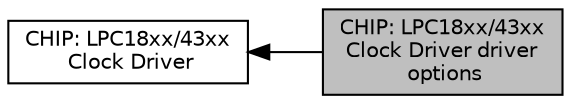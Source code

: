digraph "CHIP: LPC18xx/43xx Clock Driver driver options"
{
  edge [fontname="Helvetica",fontsize="10",labelfontname="Helvetica",labelfontsize="10"];
  node [fontname="Helvetica",fontsize="10",shape=record];
  rankdir=LR;
  Node0 [label="CHIP: LPC18xx/43xx\l Clock Driver driver\l options",height=0.2,width=0.4,color="black", fillcolor="grey75", style="filled", fontcolor="black"];
  Node1 [label="CHIP: LPC18xx/43xx\l Clock Driver",height=0.2,width=0.4,color="black", fillcolor="white", style="filled",URL="$group___c_l_o_c_k__18_x_x__43_x_x.html"];
  Node1->Node0 [shape=plaintext, dir="back", style="solid"];
}
